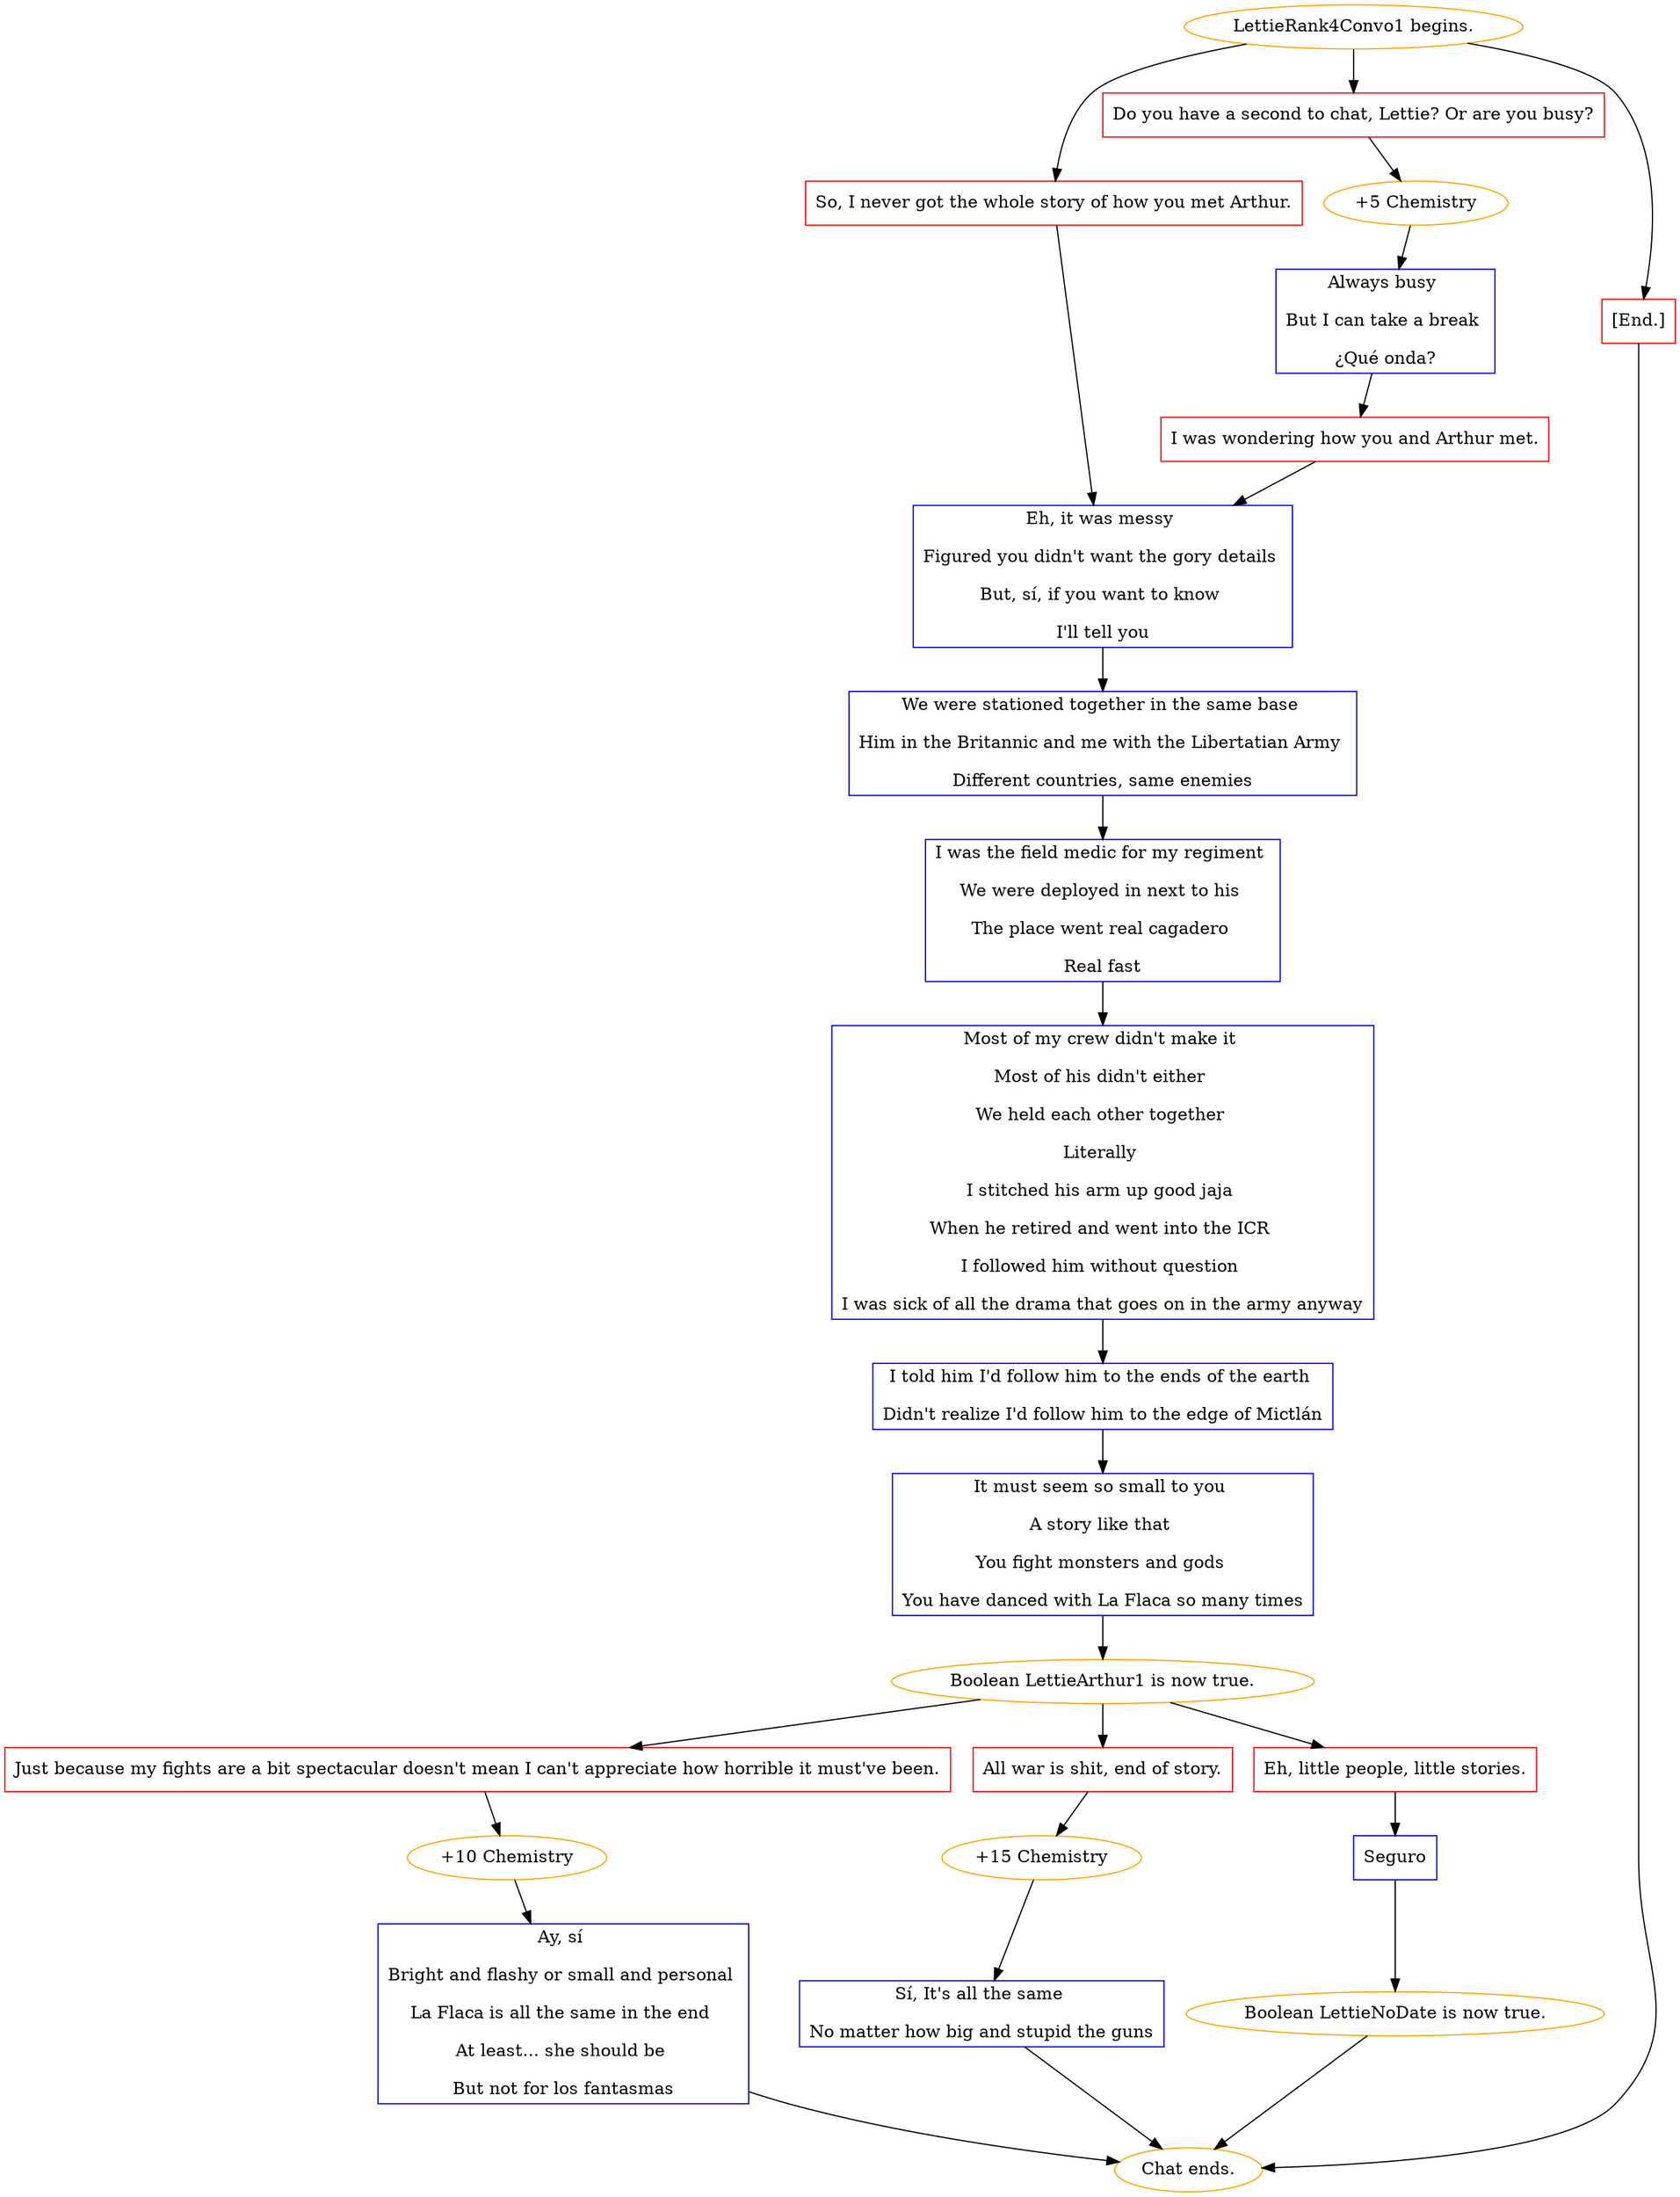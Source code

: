 digraph {
	"LettieRank4Convo1 begins." [color=orange];
		"LettieRank4Convo1 begins." -> 1003;
		"LettieRank4Convo1 begins." -> 1004;
		"LettieRank4Convo1 begins." -> 1005;
	1003 [label="So, I never got the whole story of how you met Arthur.",shape=box,color=red];
		1003 -> 1011;
	1004 [label="Do you have a second to chat, Lettie? Or are you busy?",shape=box,color=red];
		1004 -> 1008;
	1005 [label="[End.]",shape=box,color=red];
		1005 -> "Chat ends.";
	1011 [label="Eh, it was messy 
Figured you didn't want the gory details 
But, sí, if you want to know 
I'll tell you",shape=box,color=blue];
		1011 -> 1012;
	1008 [label="+5 Chemistry",color=orange];
		1008 -> 1009;
	"Chat ends." [color=orange];
	1012 [label="We were stationed together in the same base 
Him in the Britannic and me with the Libertatian Army 
Different countries, same enemies",shape=box,color=blue];
		1012 -> 1013;
	1009 [label="Always busy 
But I can take a break 
¿Qué onda?",shape=box,color=blue];
		1009 -> 1010;
	1013 [label="I was the field medic for my regiment 
We were deployed in next to his 
The place went real cagadero 
Real fast",shape=box,color=blue];
		1013 -> 1014;
	1010 [label="I was wondering how you and Arthur met.",shape=box,color=red];
		1010 -> 1011;
	1014 [label="Most of my crew didn't make it 
Most of his didn't either 
We held each other together 
Literally 
I stitched his arm up good jaja 
When he retired and went into the ICR 
I followed him without question 
I was sick of all the drama that goes on in the army anyway",shape=box,color=blue];
		1014 -> 1015;
	1015 [label="I told him I'd follow him to the ends of the earth 
Didn't realize I'd follow him to the edge of Mictlán",shape=box,color=blue];
		1015 -> 1016;
	1016 [label="It must seem so small to you 
A story like that 
You fight monsters and gods 
You have danced with La Flaca so many times",shape=box,color=blue];
		1016 -> "/EE/Types/Engine/SetBooleanDialogueNode:LettieArthur1:1018:1019:1020";
	"/EE/Types/Engine/SetBooleanDialogueNode:LettieArthur1:1018:1019:1020" [label="Boolean LettieArthur1 is now true.",color=orange];
		"/EE/Types/Engine/SetBooleanDialogueNode:LettieArthur1:1018:1019:1020" -> 1018;
		"/EE/Types/Engine/SetBooleanDialogueNode:LettieArthur1:1018:1019:1020" -> 1019;
		"/EE/Types/Engine/SetBooleanDialogueNode:LettieArthur1:1018:1019:1020" -> 1020;
	1018 [label="Just because my fights are a bit spectacular doesn't mean I can't appreciate how horrible it must've been.",shape=box,color=red];
		1018 -> 1021;
	1019 [label="All war is shit, end of story.",shape=box,color=red];
		1019 -> 1022;
	1020 [label="Eh, little people, little stories.",shape=box,color=red];
		1020 -> 1023;
	1021 [label="+10 Chemistry",color=orange];
		1021 -> 1024;
	1022 [label="+15 Chemistry",color=orange];
		1022 -> 1025;
	1023 [label="Seguro",shape=box,color=blue];
		1023 -> "/EE/Types/Engine/SetBooleanDialogueNode:LettieNoDate:Chat ends.";
	1024 [label="Ay, sí 
Bright and flashy or small and personal 
La Flaca is all the same in the end 
At least... she should be 
But not for los fantasmas",shape=box,color=blue];
		1024 -> "Chat ends.";
	1025 [label="Sí, It's all the same 
No matter how big and stupid the guns",shape=box,color=blue];
		1025 -> "Chat ends.";
	"/EE/Types/Engine/SetBooleanDialogueNode:LettieNoDate:Chat ends." [label="Boolean LettieNoDate is now true.",color=orange];
		"/EE/Types/Engine/SetBooleanDialogueNode:LettieNoDate:Chat ends." -> "Chat ends.";
}